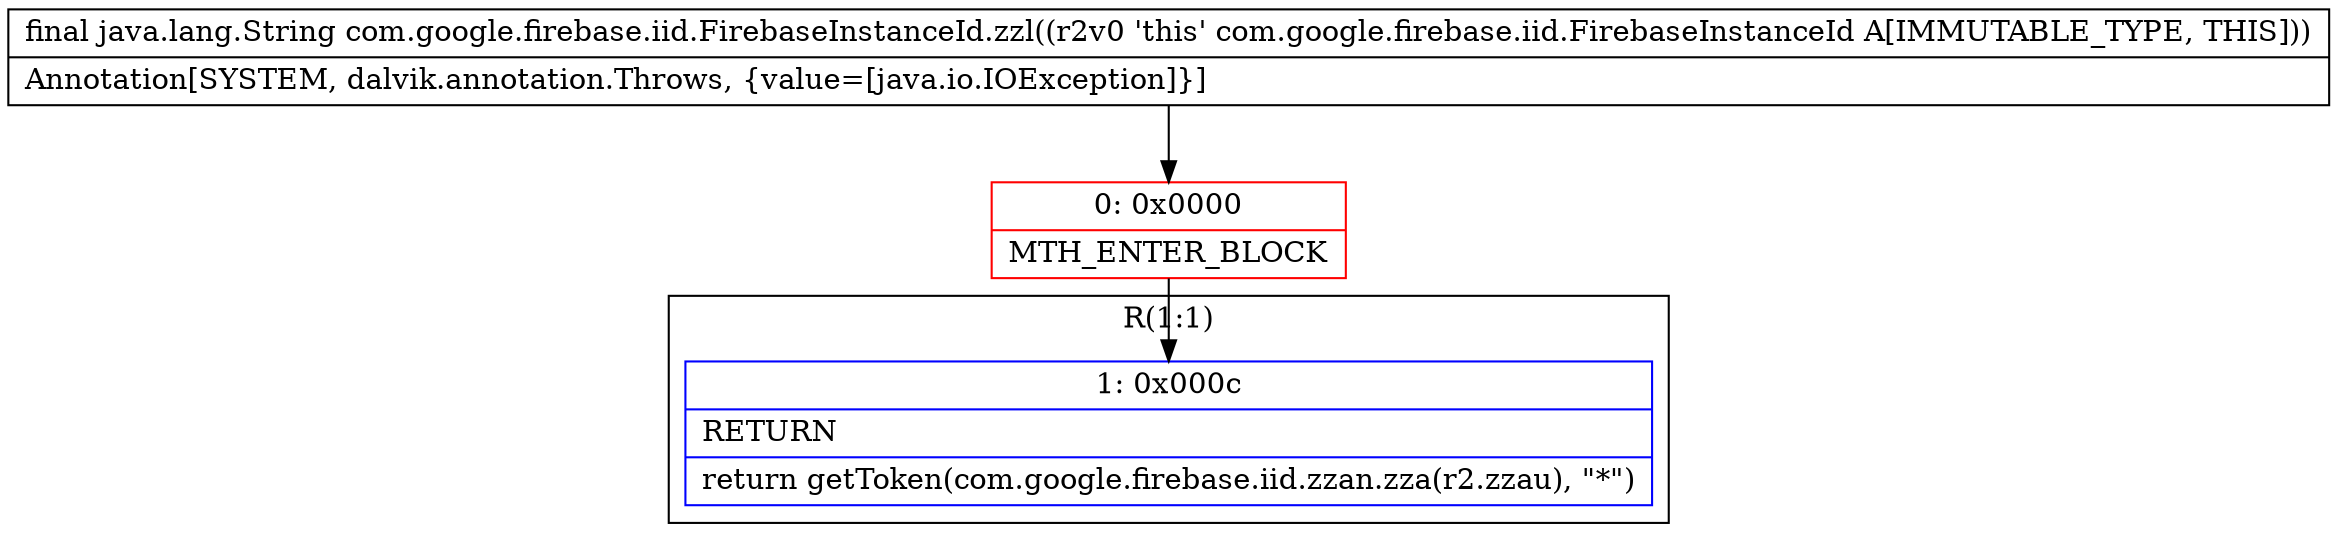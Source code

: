 digraph "CFG forcom.google.firebase.iid.FirebaseInstanceId.zzl()Ljava\/lang\/String;" {
subgraph cluster_Region_1648412833 {
label = "R(1:1)";
node [shape=record,color=blue];
Node_1 [shape=record,label="{1\:\ 0x000c|RETURN\l|return getToken(com.google.firebase.iid.zzan.zza(r2.zzau), \"*\")\l}"];
}
Node_0 [shape=record,color=red,label="{0\:\ 0x0000|MTH_ENTER_BLOCK\l}"];
MethodNode[shape=record,label="{final java.lang.String com.google.firebase.iid.FirebaseInstanceId.zzl((r2v0 'this' com.google.firebase.iid.FirebaseInstanceId A[IMMUTABLE_TYPE, THIS]))  | Annotation[SYSTEM, dalvik.annotation.Throws, \{value=[java.io.IOException]\}]\l}"];
MethodNode -> Node_0;
Node_0 -> Node_1;
}

